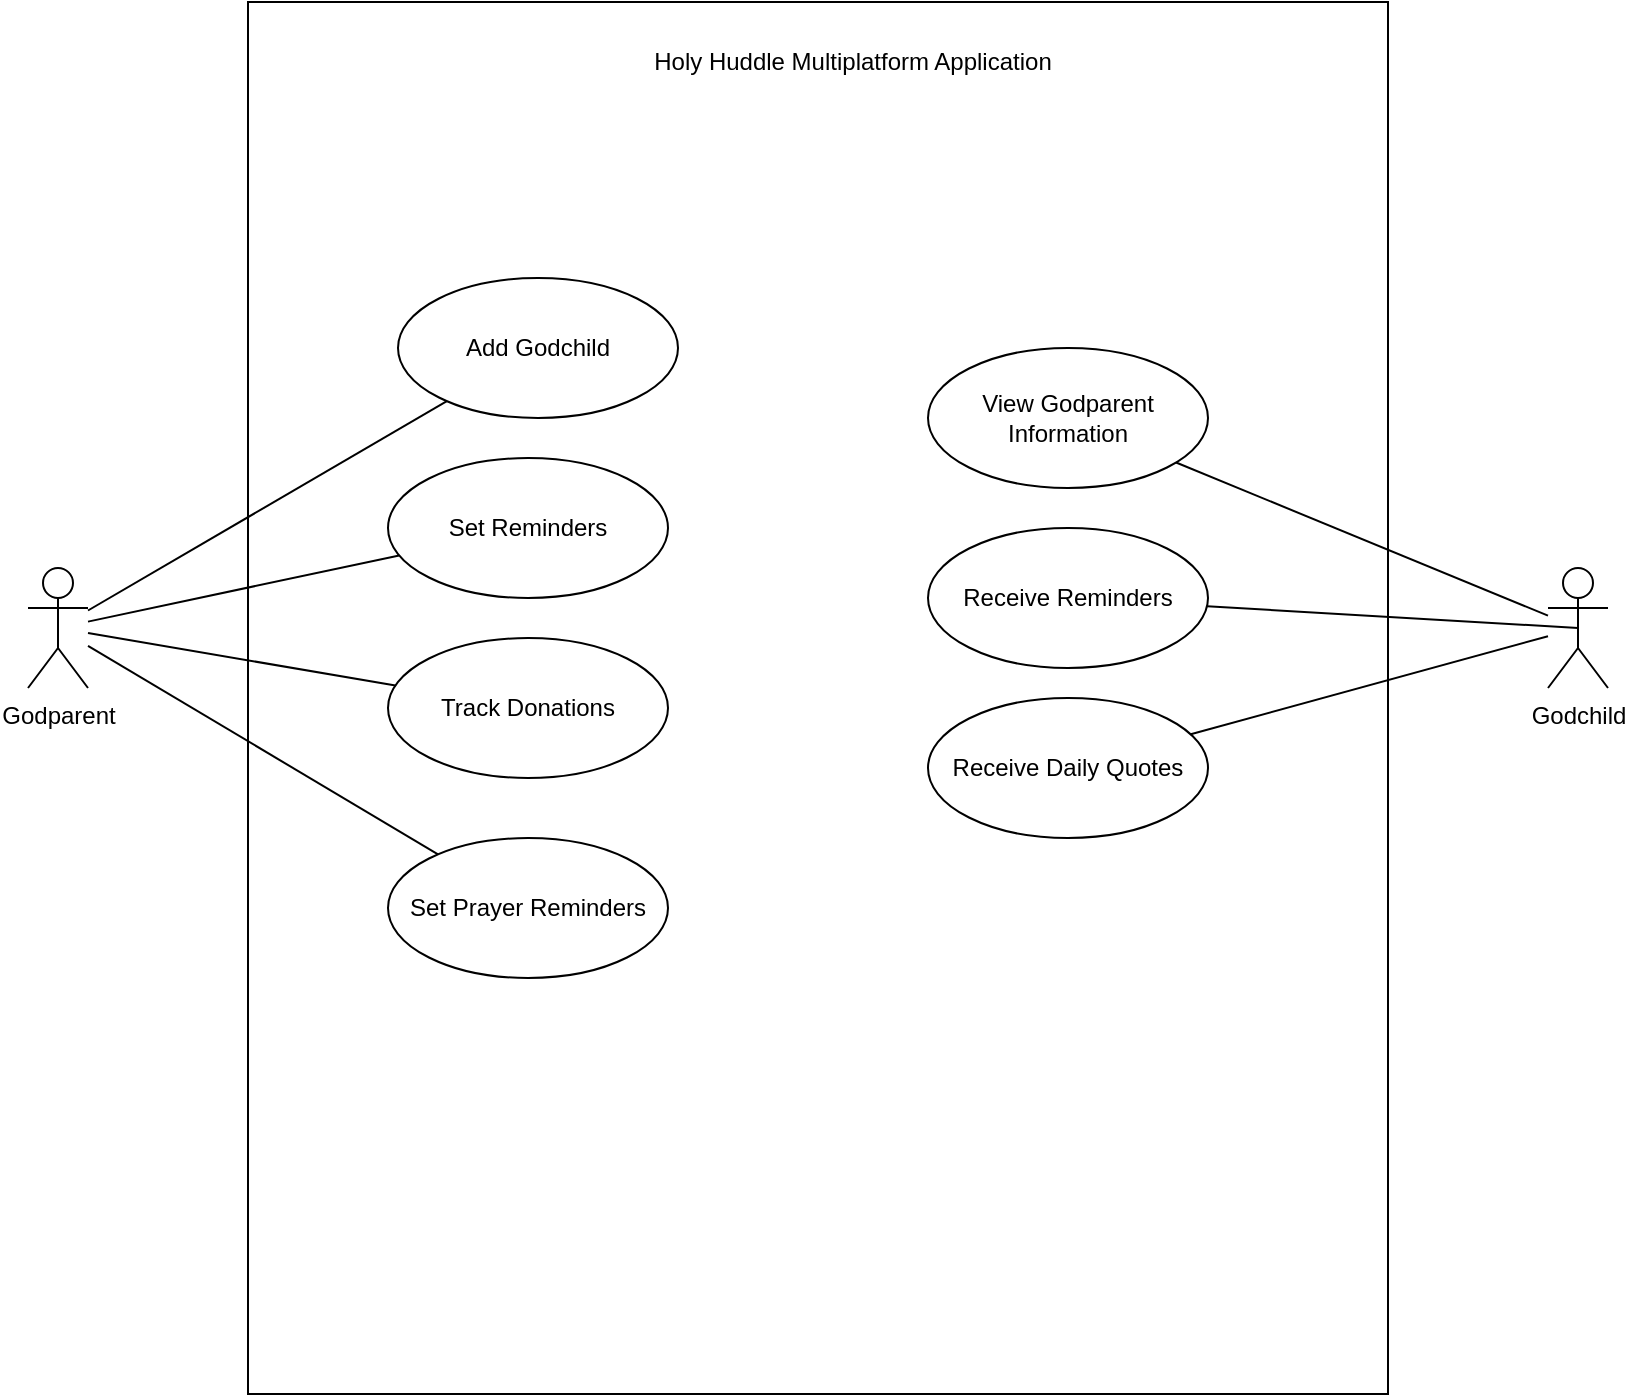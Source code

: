 <mxfile version="25.0.3">
  <diagram name="Page-1" id="TEaCY1Ijoz9hG4Y2T5Hb">
    <mxGraphModel dx="1192" dy="655" grid="1" gridSize="10" guides="1" tooltips="1" connect="1" arrows="1" fold="1" page="1" pageScale="1" pageWidth="850" pageHeight="1100" math="0" shadow="0">
      <root>
        <mxCell id="0" />
        <mxCell id="1" parent="0" />
        <mxCell id="I3t7nO1HdXXGDnYEk2g--1" value="" style="rounded=0;whiteSpace=wrap;html=1;movable=0;resizable=0;rotatable=0;deletable=0;editable=0;locked=1;connectable=0;" vertex="1" parent="1">
          <mxGeometry x="140" y="167" width="570" height="696" as="geometry" />
        </mxCell>
        <mxCell id="I3t7nO1HdXXGDnYEk2g--2" value="Holy Huddle Multiplatform Application" style="text;html=1;align=center;verticalAlign=middle;whiteSpace=wrap;rounded=0;fontStyle=0" vertex="1" parent="1">
          <mxGeometry x="330" y="167" width="225" height="60" as="geometry" />
        </mxCell>
        <mxCell id="I3t7nO1HdXXGDnYEk2g--24" style="rounded=0;orthogonalLoop=1;jettySize=auto;html=1;endArrow=none;endFill=0;" edge="1" parent="1" source="I3t7nO1HdXXGDnYEk2g--3" target="I3t7nO1HdXXGDnYEk2g--12">
          <mxGeometry relative="1" as="geometry" />
        </mxCell>
        <mxCell id="I3t7nO1HdXXGDnYEk2g--25" style="rounded=0;orthogonalLoop=1;jettySize=auto;html=1;endArrow=none;endFill=0;" edge="1" parent="1" source="I3t7nO1HdXXGDnYEk2g--3" target="I3t7nO1HdXXGDnYEk2g--13">
          <mxGeometry relative="1" as="geometry" />
        </mxCell>
        <mxCell id="I3t7nO1HdXXGDnYEk2g--28" style="rounded=0;orthogonalLoop=1;jettySize=auto;html=1;endArrow=none;endFill=0;" edge="1" parent="1" source="I3t7nO1HdXXGDnYEk2g--3" target="I3t7nO1HdXXGDnYEk2g--16">
          <mxGeometry relative="1" as="geometry" />
        </mxCell>
        <mxCell id="I3t7nO1HdXXGDnYEk2g--3" value="Godparent" style="shape=umlActor;verticalLabelPosition=bottom;verticalAlign=top;html=1;outlineConnect=0;" vertex="1" parent="1">
          <mxGeometry x="30" y="450" width="30" height="60" as="geometry" />
        </mxCell>
        <mxCell id="I3t7nO1HdXXGDnYEk2g--6" value="Godchild" style="shape=umlActor;verticalLabelPosition=bottom;verticalAlign=top;html=1;outlineConnect=0;" vertex="1" parent="1">
          <mxGeometry x="790" y="450" width="30" height="60" as="geometry" />
        </mxCell>
        <mxCell id="I3t7nO1HdXXGDnYEk2g--12" value="Add Godchild" style="ellipse;whiteSpace=wrap;html=1;" vertex="1" parent="1">
          <mxGeometry x="215" y="305" width="140" height="70" as="geometry" />
        </mxCell>
        <mxCell id="I3t7nO1HdXXGDnYEk2g--13" value="Set Reminders" style="ellipse;whiteSpace=wrap;html=1;" vertex="1" parent="1">
          <mxGeometry x="210" y="395" width="140" height="70" as="geometry" />
        </mxCell>
        <mxCell id="I3t7nO1HdXXGDnYEk2g--15" value="Track Donations" style="ellipse;whiteSpace=wrap;html=1;" vertex="1" parent="1">
          <mxGeometry x="210" y="485" width="140" height="70" as="geometry" />
        </mxCell>
        <mxCell id="I3t7nO1HdXXGDnYEk2g--16" value="Set Prayer Reminders" style="ellipse;whiteSpace=wrap;html=1;" vertex="1" parent="1">
          <mxGeometry x="210" y="585" width="140" height="70" as="geometry" />
        </mxCell>
        <mxCell id="I3t7nO1HdXXGDnYEk2g--18" value="View Godparent Information" style="ellipse;whiteSpace=wrap;html=1;" vertex="1" parent="1">
          <mxGeometry x="480" y="340" width="140" height="70" as="geometry" />
        </mxCell>
        <mxCell id="I3t7nO1HdXXGDnYEk2g--19" value="Receive Reminders" style="ellipse;whiteSpace=wrap;html=1;" vertex="1" parent="1">
          <mxGeometry x="480" y="430" width="140" height="70" as="geometry" />
        </mxCell>
        <mxCell id="I3t7nO1HdXXGDnYEk2g--23" value="Receive Daily Quotes" style="ellipse;whiteSpace=wrap;html=1;" vertex="1" parent="1">
          <mxGeometry x="480" y="515" width="140" height="70" as="geometry" />
        </mxCell>
        <mxCell id="I3t7nO1HdXXGDnYEk2g--26" style="rounded=0;orthogonalLoop=1;jettySize=auto;html=1;endArrow=none;endFill=0;" edge="1" parent="1" source="I3t7nO1HdXXGDnYEk2g--3" target="I3t7nO1HdXXGDnYEk2g--15">
          <mxGeometry relative="1" as="geometry">
            <mxPoint x="60" y="470" as="sourcePoint" />
            <mxPoint x="220" y="440" as="targetPoint" />
          </mxGeometry>
        </mxCell>
        <mxCell id="I3t7nO1HdXXGDnYEk2g--29" style="rounded=0;orthogonalLoop=1;jettySize=auto;html=1;endArrow=none;endFill=0;" edge="1" parent="1" source="I3t7nO1HdXXGDnYEk2g--6" target="I3t7nO1HdXXGDnYEk2g--18">
          <mxGeometry relative="1" as="geometry">
            <mxPoint x="70" y="481" as="sourcePoint" />
            <mxPoint x="249" y="377" as="targetPoint" />
          </mxGeometry>
        </mxCell>
        <mxCell id="I3t7nO1HdXXGDnYEk2g--30" style="rounded=0;orthogonalLoop=1;jettySize=auto;html=1;exitX=0.5;exitY=0.5;exitDx=0;exitDy=0;exitPerimeter=0;endArrow=none;endFill=0;" edge="1" parent="1" source="I3t7nO1HdXXGDnYEk2g--6" target="I3t7nO1HdXXGDnYEk2g--19">
          <mxGeometry relative="1" as="geometry">
            <mxPoint x="800" y="484" as="sourcePoint" />
            <mxPoint x="614" y="407" as="targetPoint" />
          </mxGeometry>
        </mxCell>
        <mxCell id="I3t7nO1HdXXGDnYEk2g--31" style="rounded=0;orthogonalLoop=1;jettySize=auto;html=1;endArrow=none;endFill=0;" edge="1" parent="1" source="I3t7nO1HdXXGDnYEk2g--6" target="I3t7nO1HdXXGDnYEk2g--23">
          <mxGeometry relative="1" as="geometry">
            <mxPoint x="815" y="490" as="sourcePoint" />
            <mxPoint x="560" y="510" as="targetPoint" />
          </mxGeometry>
        </mxCell>
      </root>
    </mxGraphModel>
  </diagram>
</mxfile>
